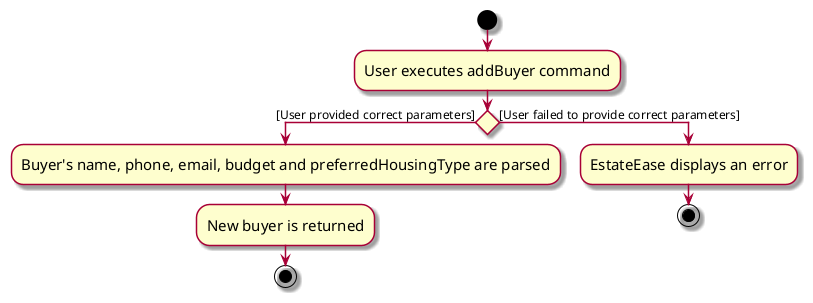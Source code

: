 @startuml
skin rose
skinparam ActivityFontSize 15
skinparam ArrowFontSize 12

'@@author zengzihui
start
:User executes addBuyer command;

if () then ([User provided correct parameters])
:Buyer's name, phone, email, budget and preferredHousingType are parsed;
    :New buyer is returned;
stop
else([User failed to provide correct parameters])
    :EstateEase displays an error;
stop
@enduml
